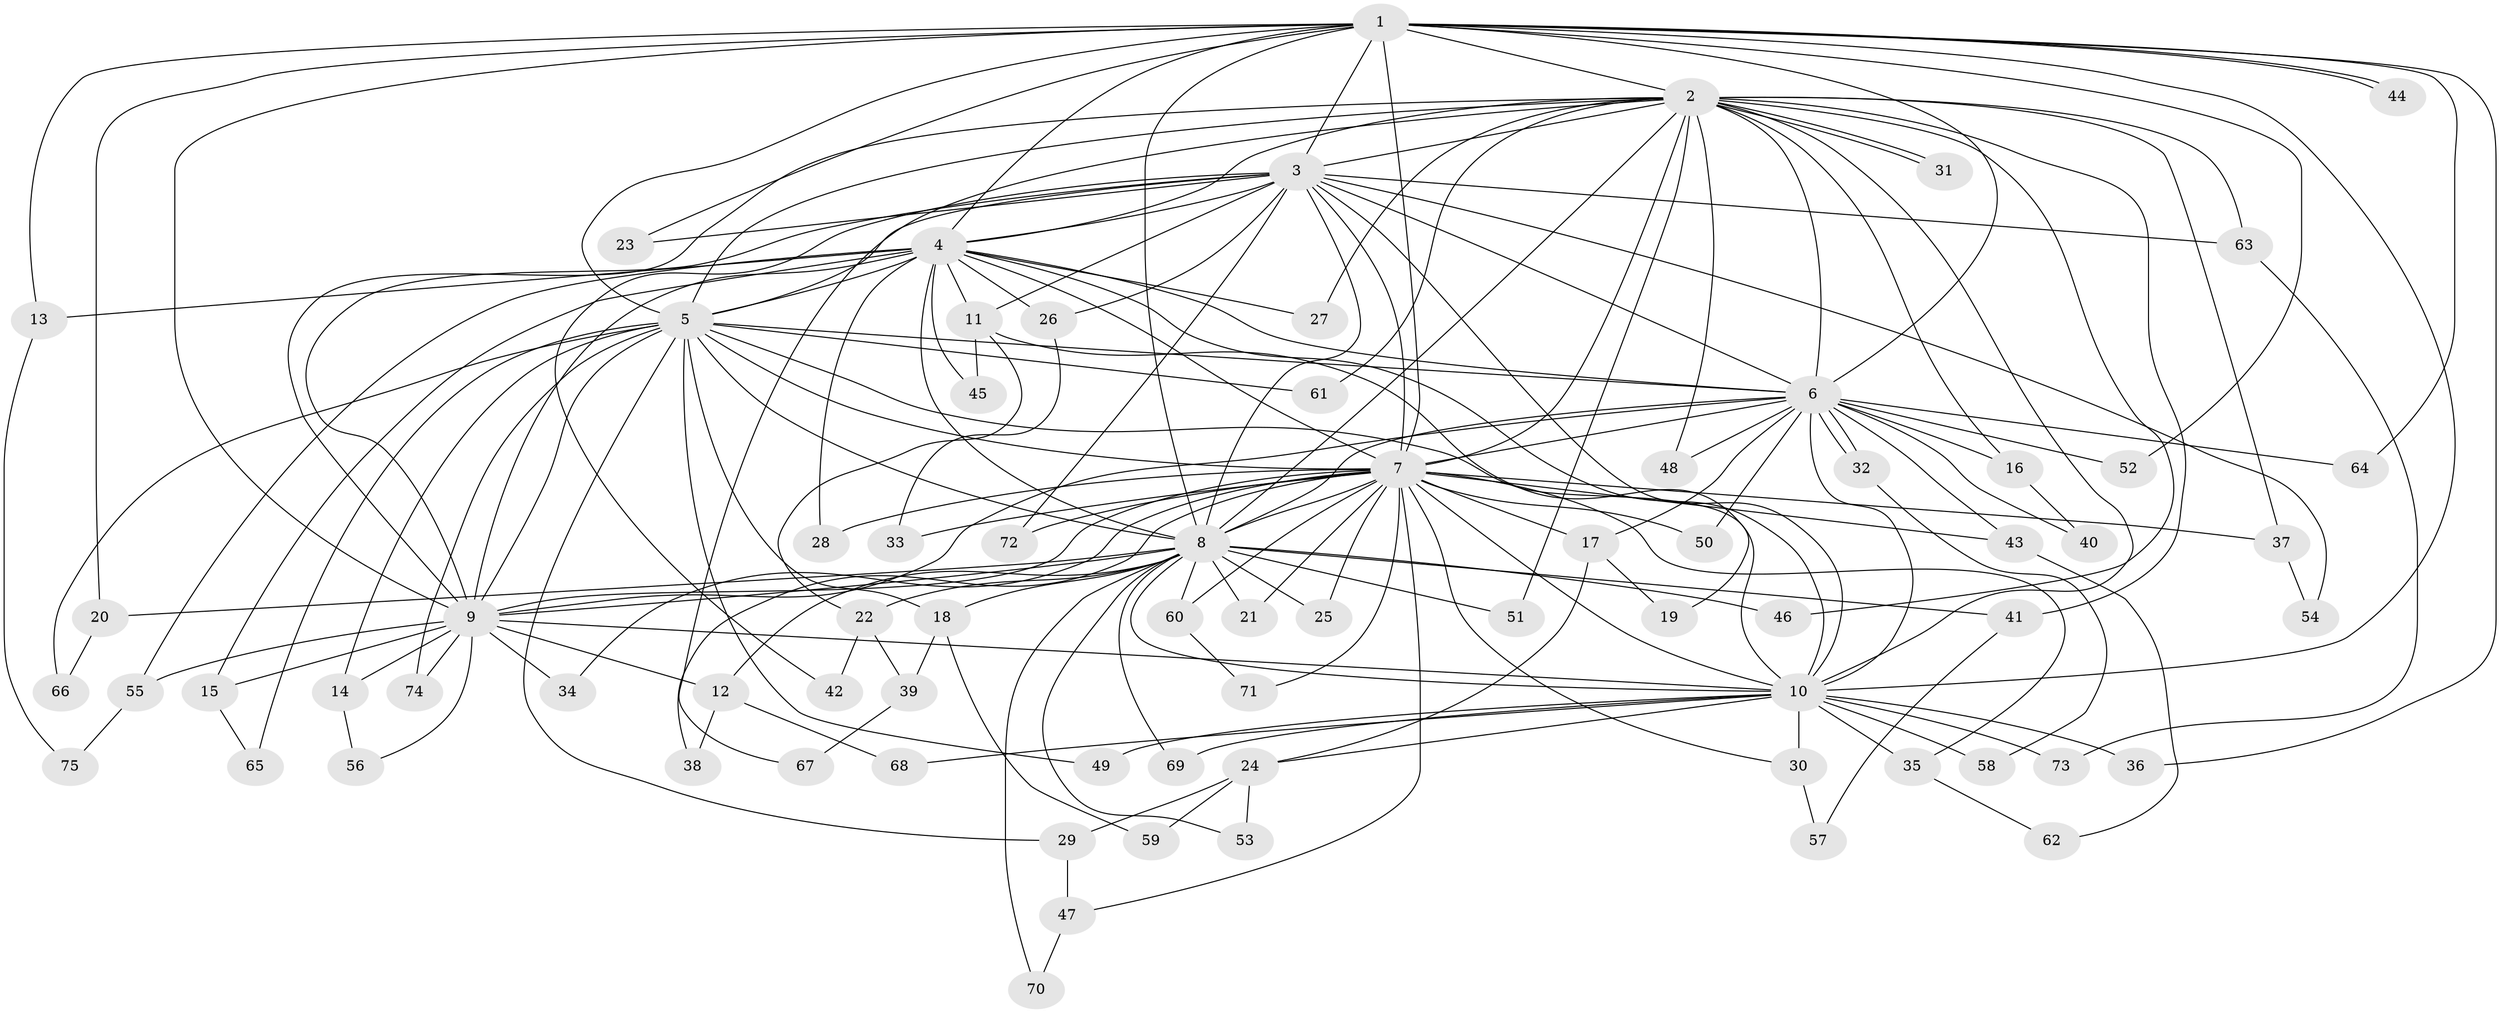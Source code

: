 // coarse degree distribution, {11: 0.041666666666666664, 14: 0.08333333333333333, 12: 0.041666666666666664, 13: 0.041666666666666664, 9: 0.08333333333333333, 7: 0.041666666666666664, 3: 0.25, 6: 0.08333333333333333, 5: 0.08333333333333333, 10: 0.041666666666666664, 1: 0.125, 4: 0.041666666666666664, 2: 0.041666666666666664}
// Generated by graph-tools (version 1.1) at 2025/49/03/04/25 22:49:57]
// undirected, 75 vertices, 175 edges
graph export_dot {
  node [color=gray90,style=filled];
  1;
  2;
  3;
  4;
  5;
  6;
  7;
  8;
  9;
  10;
  11;
  12;
  13;
  14;
  15;
  16;
  17;
  18;
  19;
  20;
  21;
  22;
  23;
  24;
  25;
  26;
  27;
  28;
  29;
  30;
  31;
  32;
  33;
  34;
  35;
  36;
  37;
  38;
  39;
  40;
  41;
  42;
  43;
  44;
  45;
  46;
  47;
  48;
  49;
  50;
  51;
  52;
  53;
  54;
  55;
  56;
  57;
  58;
  59;
  60;
  61;
  62;
  63;
  64;
  65;
  66;
  67;
  68;
  69;
  70;
  71;
  72;
  73;
  74;
  75;
  1 -- 2;
  1 -- 3;
  1 -- 4;
  1 -- 5;
  1 -- 6;
  1 -- 7;
  1 -- 8;
  1 -- 9;
  1 -- 10;
  1 -- 13;
  1 -- 20;
  1 -- 23;
  1 -- 36;
  1 -- 44;
  1 -- 44;
  1 -- 52;
  1 -- 64;
  2 -- 3;
  2 -- 4;
  2 -- 5;
  2 -- 6;
  2 -- 7;
  2 -- 8;
  2 -- 9;
  2 -- 10;
  2 -- 16;
  2 -- 27;
  2 -- 31;
  2 -- 31;
  2 -- 37;
  2 -- 41;
  2 -- 46;
  2 -- 48;
  2 -- 51;
  2 -- 61;
  2 -- 63;
  2 -- 67;
  3 -- 4;
  3 -- 5;
  3 -- 6;
  3 -- 7;
  3 -- 8;
  3 -- 9;
  3 -- 10;
  3 -- 11;
  3 -- 23;
  3 -- 26;
  3 -- 42;
  3 -- 54;
  3 -- 63;
  3 -- 72;
  4 -- 5;
  4 -- 6;
  4 -- 7;
  4 -- 8;
  4 -- 9;
  4 -- 10;
  4 -- 11;
  4 -- 13;
  4 -- 15;
  4 -- 26;
  4 -- 27;
  4 -- 28;
  4 -- 45;
  4 -- 55;
  5 -- 6;
  5 -- 7;
  5 -- 8;
  5 -- 9;
  5 -- 10;
  5 -- 14;
  5 -- 18;
  5 -- 29;
  5 -- 49;
  5 -- 61;
  5 -- 65;
  5 -- 66;
  5 -- 74;
  6 -- 7;
  6 -- 8;
  6 -- 9;
  6 -- 10;
  6 -- 16;
  6 -- 17;
  6 -- 32;
  6 -- 32;
  6 -- 40;
  6 -- 43;
  6 -- 48;
  6 -- 50;
  6 -- 52;
  6 -- 64;
  7 -- 8;
  7 -- 9;
  7 -- 10;
  7 -- 17;
  7 -- 21;
  7 -- 25;
  7 -- 28;
  7 -- 30;
  7 -- 33;
  7 -- 34;
  7 -- 35;
  7 -- 37;
  7 -- 38;
  7 -- 43;
  7 -- 47;
  7 -- 50;
  7 -- 60;
  7 -- 71;
  7 -- 72;
  8 -- 9;
  8 -- 10;
  8 -- 12;
  8 -- 18;
  8 -- 20;
  8 -- 21;
  8 -- 22;
  8 -- 25;
  8 -- 41;
  8 -- 46;
  8 -- 51;
  8 -- 53;
  8 -- 60;
  8 -- 69;
  8 -- 70;
  9 -- 10;
  9 -- 12;
  9 -- 14;
  9 -- 15;
  9 -- 34;
  9 -- 55;
  9 -- 56;
  9 -- 74;
  10 -- 24;
  10 -- 30;
  10 -- 35;
  10 -- 36;
  10 -- 49;
  10 -- 58;
  10 -- 68;
  10 -- 69;
  10 -- 73;
  11 -- 19;
  11 -- 22;
  11 -- 45;
  12 -- 38;
  12 -- 68;
  13 -- 75;
  14 -- 56;
  15 -- 65;
  16 -- 40;
  17 -- 19;
  17 -- 24;
  18 -- 39;
  18 -- 59;
  20 -- 66;
  22 -- 39;
  22 -- 42;
  24 -- 29;
  24 -- 53;
  24 -- 59;
  26 -- 33;
  29 -- 47;
  30 -- 57;
  32 -- 58;
  35 -- 62;
  37 -- 54;
  39 -- 67;
  41 -- 57;
  43 -- 62;
  47 -- 70;
  55 -- 75;
  60 -- 71;
  63 -- 73;
}
